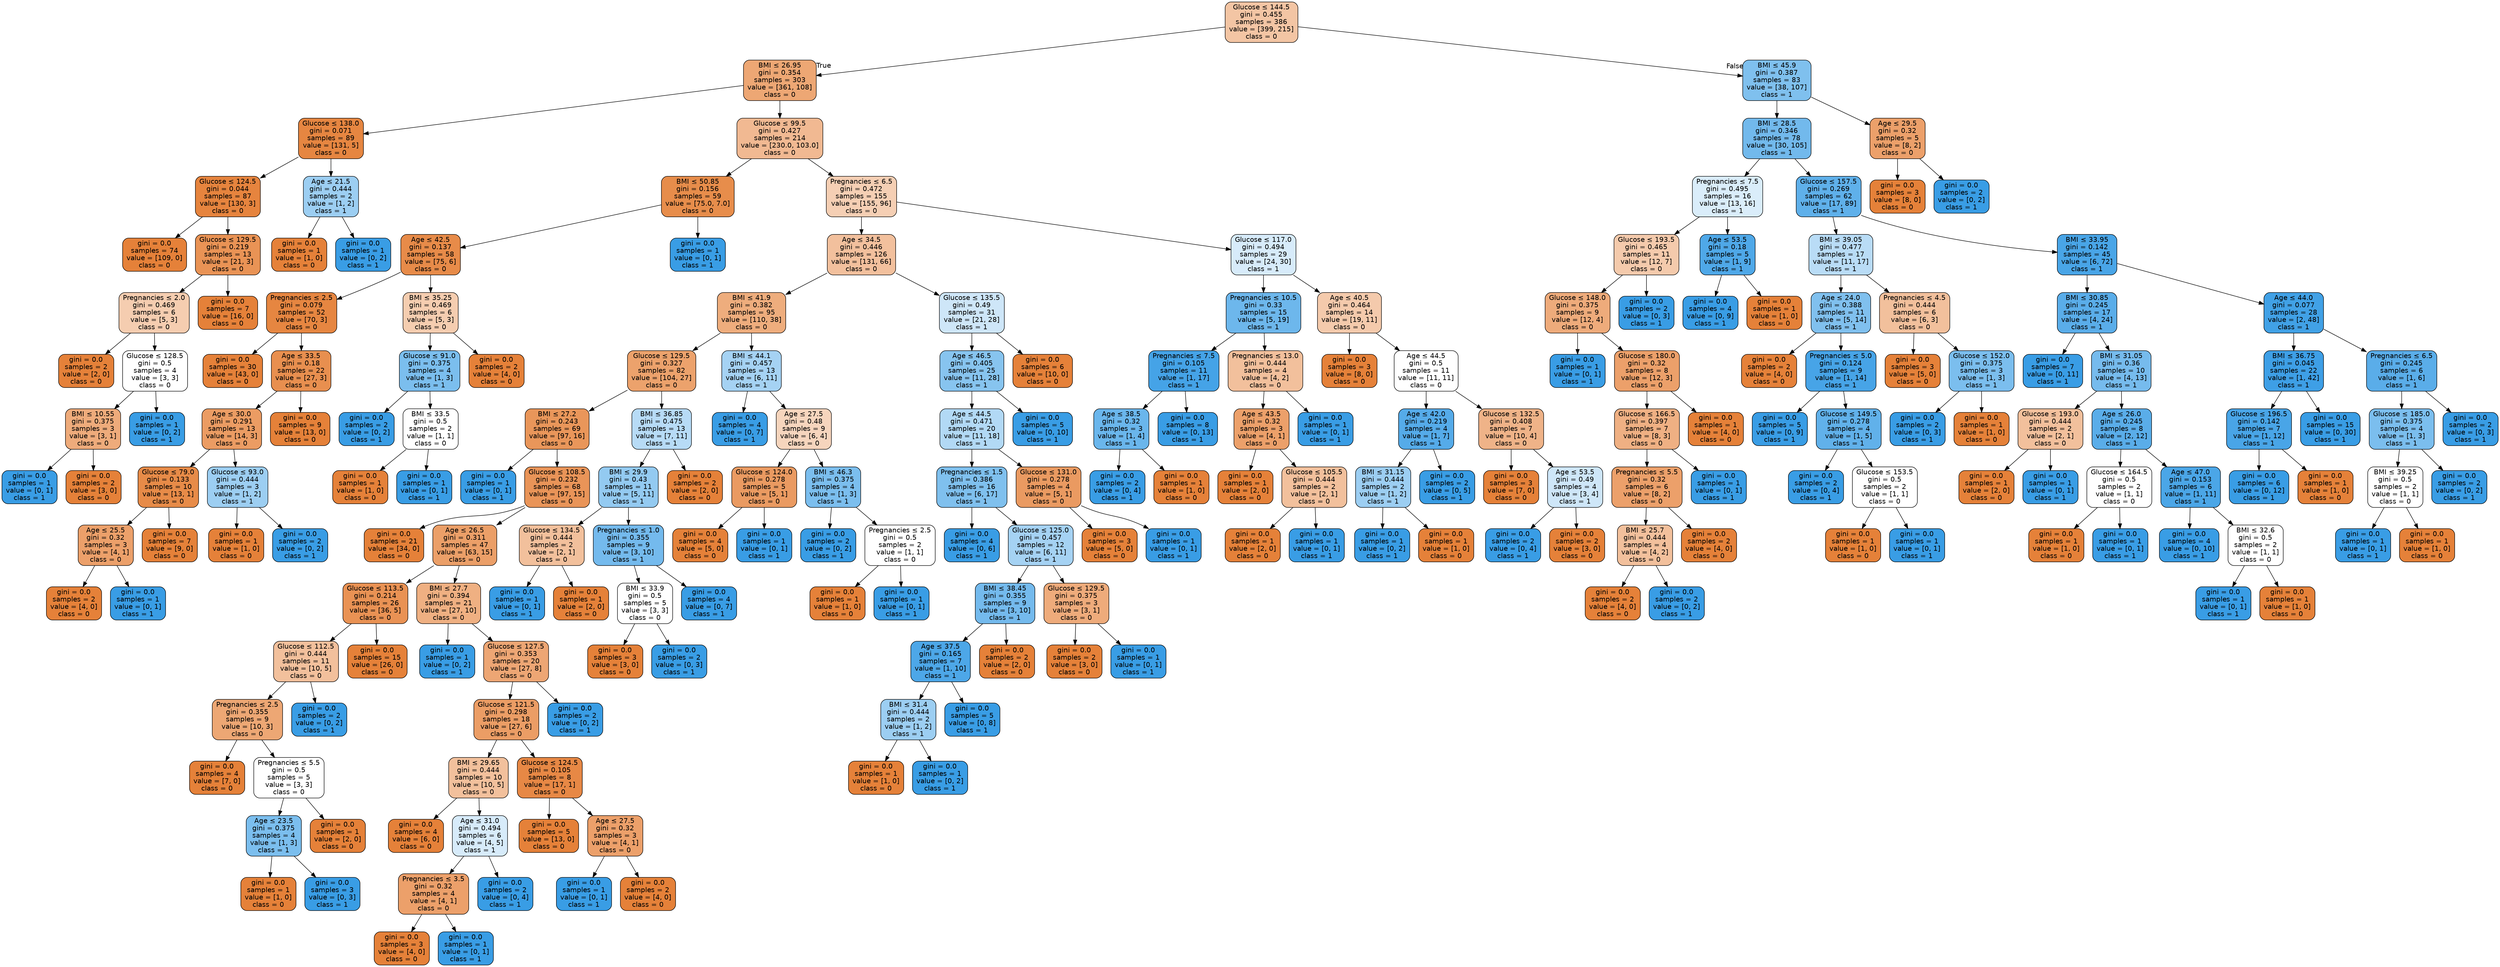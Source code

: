 digraph Tree {
node [shape=box, style="filled, rounded", color="black", fontname="helvetica"] ;
edge [fontname="helvetica"] ;
0 [label=<Glucose &le; 144.5<br/>gini = 0.455<br/>samples = 386<br/>value = [399, 215]<br/>class = 0>, fillcolor="#f3c5a4"] ;
1 [label=<BMI &le; 26.95<br/>gini = 0.354<br/>samples = 303<br/>value = [361, 108]<br/>class = 0>, fillcolor="#eda774"] ;
0 -> 1 [labeldistance=2.5, labelangle=45, headlabel="True"] ;
2 [label=<Glucose &le; 138.0<br/>gini = 0.071<br/>samples = 89<br/>value = [131, 5]<br/>class = 0>, fillcolor="#e68641"] ;
1 -> 2 ;
3 [label=<Glucose &le; 124.5<br/>gini = 0.044<br/>samples = 87<br/>value = [130, 3]<br/>class = 0>, fillcolor="#e6843e"] ;
2 -> 3 ;
4 [label=<gini = 0.0<br/>samples = 74<br/>value = [109, 0]<br/>class = 0>, fillcolor="#e58139"] ;
3 -> 4 ;
5 [label=<Glucose &le; 129.5<br/>gini = 0.219<br/>samples = 13<br/>value = [21, 3]<br/>class = 0>, fillcolor="#e99355"] ;
3 -> 5 ;
6 [label=<Pregnancies &le; 2.0<br/>gini = 0.469<br/>samples = 6<br/>value = [5, 3]<br/>class = 0>, fillcolor="#f5cdb0"] ;
5 -> 6 ;
7 [label=<gini = 0.0<br/>samples = 2<br/>value = [2, 0]<br/>class = 0>, fillcolor="#e58139"] ;
6 -> 7 ;
8 [label=<Glucose &le; 128.5<br/>gini = 0.5<br/>samples = 4<br/>value = [3, 3]<br/>class = 0>, fillcolor="#ffffff"] ;
6 -> 8 ;
9 [label=<BMI &le; 10.55<br/>gini = 0.375<br/>samples = 3<br/>value = [3, 1]<br/>class = 0>, fillcolor="#eeab7b"] ;
8 -> 9 ;
10 [label=<gini = 0.0<br/>samples = 1<br/>value = [0, 1]<br/>class = 1>, fillcolor="#399de5"] ;
9 -> 10 ;
11 [label=<gini = 0.0<br/>samples = 2<br/>value = [3, 0]<br/>class = 0>, fillcolor="#e58139"] ;
9 -> 11 ;
12 [label=<gini = 0.0<br/>samples = 1<br/>value = [0, 2]<br/>class = 1>, fillcolor="#399de5"] ;
8 -> 12 ;
13 [label=<gini = 0.0<br/>samples = 7<br/>value = [16, 0]<br/>class = 0>, fillcolor="#e58139"] ;
5 -> 13 ;
14 [label=<Age &le; 21.5<br/>gini = 0.444<br/>samples = 2<br/>value = [1, 2]<br/>class = 1>, fillcolor="#9ccef2"] ;
2 -> 14 ;
15 [label=<gini = 0.0<br/>samples = 1<br/>value = [1, 0]<br/>class = 0>, fillcolor="#e58139"] ;
14 -> 15 ;
16 [label=<gini = 0.0<br/>samples = 1<br/>value = [0, 2]<br/>class = 1>, fillcolor="#399de5"] ;
14 -> 16 ;
17 [label=<Glucose &le; 99.5<br/>gini = 0.427<br/>samples = 214<br/>value = [230.0, 103.0]<br/>class = 0>, fillcolor="#f1b992"] ;
1 -> 17 ;
18 [label=<BMI &le; 50.85<br/>gini = 0.156<br/>samples = 59<br/>value = [75.0, 7.0]<br/>class = 0>, fillcolor="#e78d4b"] ;
17 -> 18 ;
19 [label=<Age &le; 42.5<br/>gini = 0.137<br/>samples = 58<br/>value = [75, 6]<br/>class = 0>, fillcolor="#e78b49"] ;
18 -> 19 ;
20 [label=<Pregnancies &le; 2.5<br/>gini = 0.079<br/>samples = 52<br/>value = [70, 3]<br/>class = 0>, fillcolor="#e68641"] ;
19 -> 20 ;
21 [label=<gini = 0.0<br/>samples = 30<br/>value = [43, 0]<br/>class = 0>, fillcolor="#e58139"] ;
20 -> 21 ;
22 [label=<Age &le; 33.5<br/>gini = 0.18<br/>samples = 22<br/>value = [27, 3]<br/>class = 0>, fillcolor="#e88f4f"] ;
20 -> 22 ;
23 [label=<Age &le; 30.0<br/>gini = 0.291<br/>samples = 13<br/>value = [14, 3]<br/>class = 0>, fillcolor="#eb9c63"] ;
22 -> 23 ;
24 [label=<Glucose &le; 79.0<br/>gini = 0.133<br/>samples = 10<br/>value = [13, 1]<br/>class = 0>, fillcolor="#e78b48"] ;
23 -> 24 ;
25 [label=<Age &le; 25.5<br/>gini = 0.32<br/>samples = 3<br/>value = [4, 1]<br/>class = 0>, fillcolor="#eca06a"] ;
24 -> 25 ;
26 [label=<gini = 0.0<br/>samples = 2<br/>value = [4, 0]<br/>class = 0>, fillcolor="#e58139"] ;
25 -> 26 ;
27 [label=<gini = 0.0<br/>samples = 1<br/>value = [0, 1]<br/>class = 1>, fillcolor="#399de5"] ;
25 -> 27 ;
28 [label=<gini = 0.0<br/>samples = 7<br/>value = [9, 0]<br/>class = 0>, fillcolor="#e58139"] ;
24 -> 28 ;
29 [label=<Glucose &le; 93.0<br/>gini = 0.444<br/>samples = 3<br/>value = [1, 2]<br/>class = 1>, fillcolor="#9ccef2"] ;
23 -> 29 ;
30 [label=<gini = 0.0<br/>samples = 1<br/>value = [1, 0]<br/>class = 0>, fillcolor="#e58139"] ;
29 -> 30 ;
31 [label=<gini = 0.0<br/>samples = 2<br/>value = [0, 2]<br/>class = 1>, fillcolor="#399de5"] ;
29 -> 31 ;
32 [label=<gini = 0.0<br/>samples = 9<br/>value = [13, 0]<br/>class = 0>, fillcolor="#e58139"] ;
22 -> 32 ;
33 [label=<BMI &le; 35.25<br/>gini = 0.469<br/>samples = 6<br/>value = [5, 3]<br/>class = 0>, fillcolor="#f5cdb0"] ;
19 -> 33 ;
34 [label=<Glucose &le; 91.0<br/>gini = 0.375<br/>samples = 4<br/>value = [1, 3]<br/>class = 1>, fillcolor="#7bbeee"] ;
33 -> 34 ;
35 [label=<gini = 0.0<br/>samples = 2<br/>value = [0, 2]<br/>class = 1>, fillcolor="#399de5"] ;
34 -> 35 ;
36 [label=<BMI &le; 33.5<br/>gini = 0.5<br/>samples = 2<br/>value = [1, 1]<br/>class = 0>, fillcolor="#ffffff"] ;
34 -> 36 ;
37 [label=<gini = 0.0<br/>samples = 1<br/>value = [1, 0]<br/>class = 0>, fillcolor="#e58139"] ;
36 -> 37 ;
38 [label=<gini = 0.0<br/>samples = 1<br/>value = [0, 1]<br/>class = 1>, fillcolor="#399de5"] ;
36 -> 38 ;
39 [label=<gini = 0.0<br/>samples = 2<br/>value = [4, 0]<br/>class = 0>, fillcolor="#e58139"] ;
33 -> 39 ;
40 [label=<gini = 0.0<br/>samples = 1<br/>value = [0, 1]<br/>class = 1>, fillcolor="#399de5"] ;
18 -> 40 ;
41 [label=<Pregnancies &le; 6.5<br/>gini = 0.472<br/>samples = 155<br/>value = [155, 96]<br/>class = 0>, fillcolor="#f5cfb4"] ;
17 -> 41 ;
42 [label=<Age &le; 34.5<br/>gini = 0.446<br/>samples = 126<br/>value = [131, 66]<br/>class = 0>, fillcolor="#f2c09d"] ;
41 -> 42 ;
43 [label=<BMI &le; 41.9<br/>gini = 0.382<br/>samples = 95<br/>value = [110, 38]<br/>class = 0>, fillcolor="#eead7d"] ;
42 -> 43 ;
44 [label=<Glucose &le; 129.5<br/>gini = 0.327<br/>samples = 82<br/>value = [104, 27]<br/>class = 0>, fillcolor="#eca26c"] ;
43 -> 44 ;
45 [label=<BMI &le; 27.2<br/>gini = 0.243<br/>samples = 69<br/>value = [97, 16]<br/>class = 0>, fillcolor="#e9965a"] ;
44 -> 45 ;
46 [label=<gini = 0.0<br/>samples = 1<br/>value = [0, 1]<br/>class = 1>, fillcolor="#399de5"] ;
45 -> 46 ;
47 [label=<Glucose &le; 108.5<br/>gini = 0.232<br/>samples = 68<br/>value = [97, 15]<br/>class = 0>, fillcolor="#e99458"] ;
45 -> 47 ;
48 [label=<gini = 0.0<br/>samples = 21<br/>value = [34, 0]<br/>class = 0>, fillcolor="#e58139"] ;
47 -> 48 ;
49 [label=<Age &le; 26.5<br/>gini = 0.311<br/>samples = 47<br/>value = [63, 15]<br/>class = 0>, fillcolor="#eb9f68"] ;
47 -> 49 ;
50 [label=<Glucose &le; 113.5<br/>gini = 0.214<br/>samples = 26<br/>value = [36, 5]<br/>class = 0>, fillcolor="#e99254"] ;
49 -> 50 ;
51 [label=<Glucose &le; 112.5<br/>gini = 0.444<br/>samples = 11<br/>value = [10, 5]<br/>class = 0>, fillcolor="#f2c09c"] ;
50 -> 51 ;
52 [label=<Pregnancies &le; 2.5<br/>gini = 0.355<br/>samples = 9<br/>value = [10, 3]<br/>class = 0>, fillcolor="#eda774"] ;
51 -> 52 ;
53 [label=<gini = 0.0<br/>samples = 4<br/>value = [7, 0]<br/>class = 0>, fillcolor="#e58139"] ;
52 -> 53 ;
54 [label=<Pregnancies &le; 5.5<br/>gini = 0.5<br/>samples = 5<br/>value = [3, 3]<br/>class = 0>, fillcolor="#ffffff"] ;
52 -> 54 ;
55 [label=<Age &le; 23.5<br/>gini = 0.375<br/>samples = 4<br/>value = [1, 3]<br/>class = 1>, fillcolor="#7bbeee"] ;
54 -> 55 ;
56 [label=<gini = 0.0<br/>samples = 1<br/>value = [1, 0]<br/>class = 0>, fillcolor="#e58139"] ;
55 -> 56 ;
57 [label=<gini = 0.0<br/>samples = 3<br/>value = [0, 3]<br/>class = 1>, fillcolor="#399de5"] ;
55 -> 57 ;
58 [label=<gini = 0.0<br/>samples = 1<br/>value = [2, 0]<br/>class = 0>, fillcolor="#e58139"] ;
54 -> 58 ;
59 [label=<gini = 0.0<br/>samples = 2<br/>value = [0, 2]<br/>class = 1>, fillcolor="#399de5"] ;
51 -> 59 ;
60 [label=<gini = 0.0<br/>samples = 15<br/>value = [26, 0]<br/>class = 0>, fillcolor="#e58139"] ;
50 -> 60 ;
61 [label=<BMI &le; 27.7<br/>gini = 0.394<br/>samples = 21<br/>value = [27, 10]<br/>class = 0>, fillcolor="#efb082"] ;
49 -> 61 ;
62 [label=<gini = 0.0<br/>samples = 1<br/>value = [0, 2]<br/>class = 1>, fillcolor="#399de5"] ;
61 -> 62 ;
63 [label=<Glucose &le; 127.5<br/>gini = 0.353<br/>samples = 20<br/>value = [27, 8]<br/>class = 0>, fillcolor="#eda674"] ;
61 -> 63 ;
64 [label=<Glucose &le; 121.5<br/>gini = 0.298<br/>samples = 18<br/>value = [27, 6]<br/>class = 0>, fillcolor="#eb9d65"] ;
63 -> 64 ;
65 [label=<BMI &le; 29.65<br/>gini = 0.444<br/>samples = 10<br/>value = [10, 5]<br/>class = 0>, fillcolor="#f2c09c"] ;
64 -> 65 ;
66 [label=<gini = 0.0<br/>samples = 4<br/>value = [6, 0]<br/>class = 0>, fillcolor="#e58139"] ;
65 -> 66 ;
67 [label=<Age &le; 31.0<br/>gini = 0.494<br/>samples = 6<br/>value = [4, 5]<br/>class = 1>, fillcolor="#d7ebfa"] ;
65 -> 67 ;
68 [label=<Pregnancies &le; 3.5<br/>gini = 0.32<br/>samples = 4<br/>value = [4, 1]<br/>class = 0>, fillcolor="#eca06a"] ;
67 -> 68 ;
69 [label=<gini = 0.0<br/>samples = 3<br/>value = [4, 0]<br/>class = 0>, fillcolor="#e58139"] ;
68 -> 69 ;
70 [label=<gini = 0.0<br/>samples = 1<br/>value = [0, 1]<br/>class = 1>, fillcolor="#399de5"] ;
68 -> 70 ;
71 [label=<gini = 0.0<br/>samples = 2<br/>value = [0, 4]<br/>class = 1>, fillcolor="#399de5"] ;
67 -> 71 ;
72 [label=<Glucose &le; 124.5<br/>gini = 0.105<br/>samples = 8<br/>value = [17, 1]<br/>class = 0>, fillcolor="#e78845"] ;
64 -> 72 ;
73 [label=<gini = 0.0<br/>samples = 5<br/>value = [13, 0]<br/>class = 0>, fillcolor="#e58139"] ;
72 -> 73 ;
74 [label=<Age &le; 27.5<br/>gini = 0.32<br/>samples = 3<br/>value = [4, 1]<br/>class = 0>, fillcolor="#eca06a"] ;
72 -> 74 ;
75 [label=<gini = 0.0<br/>samples = 1<br/>value = [0, 1]<br/>class = 1>, fillcolor="#399de5"] ;
74 -> 75 ;
76 [label=<gini = 0.0<br/>samples = 2<br/>value = [4, 0]<br/>class = 0>, fillcolor="#e58139"] ;
74 -> 76 ;
77 [label=<gini = 0.0<br/>samples = 2<br/>value = [0, 2]<br/>class = 1>, fillcolor="#399de5"] ;
63 -> 77 ;
78 [label=<BMI &le; 36.85<br/>gini = 0.475<br/>samples = 13<br/>value = [7, 11]<br/>class = 1>, fillcolor="#b7dbf6"] ;
44 -> 78 ;
79 [label=<BMI &le; 29.9<br/>gini = 0.43<br/>samples = 11<br/>value = [5, 11]<br/>class = 1>, fillcolor="#93caf1"] ;
78 -> 79 ;
80 [label=<Glucose &le; 134.5<br/>gini = 0.444<br/>samples = 2<br/>value = [2, 1]<br/>class = 0>, fillcolor="#f2c09c"] ;
79 -> 80 ;
81 [label=<gini = 0.0<br/>samples = 1<br/>value = [0, 1]<br/>class = 1>, fillcolor="#399de5"] ;
80 -> 81 ;
82 [label=<gini = 0.0<br/>samples = 1<br/>value = [2, 0]<br/>class = 0>, fillcolor="#e58139"] ;
80 -> 82 ;
83 [label=<Pregnancies &le; 1.0<br/>gini = 0.355<br/>samples = 9<br/>value = [3, 10]<br/>class = 1>, fillcolor="#74baed"] ;
79 -> 83 ;
84 [label=<BMI &le; 33.9<br/>gini = 0.5<br/>samples = 5<br/>value = [3, 3]<br/>class = 0>, fillcolor="#ffffff"] ;
83 -> 84 ;
85 [label=<gini = 0.0<br/>samples = 3<br/>value = [3, 0]<br/>class = 0>, fillcolor="#e58139"] ;
84 -> 85 ;
86 [label=<gini = 0.0<br/>samples = 2<br/>value = [0, 3]<br/>class = 1>, fillcolor="#399de5"] ;
84 -> 86 ;
87 [label=<gini = 0.0<br/>samples = 4<br/>value = [0, 7]<br/>class = 1>, fillcolor="#399de5"] ;
83 -> 87 ;
88 [label=<gini = 0.0<br/>samples = 2<br/>value = [2, 0]<br/>class = 0>, fillcolor="#e58139"] ;
78 -> 88 ;
89 [label=<BMI &le; 44.1<br/>gini = 0.457<br/>samples = 13<br/>value = [6, 11]<br/>class = 1>, fillcolor="#a5d2f3"] ;
43 -> 89 ;
90 [label=<gini = 0.0<br/>samples = 4<br/>value = [0, 7]<br/>class = 1>, fillcolor="#399de5"] ;
89 -> 90 ;
91 [label=<Age &le; 27.5<br/>gini = 0.48<br/>samples = 9<br/>value = [6, 4]<br/>class = 0>, fillcolor="#f6d5bd"] ;
89 -> 91 ;
92 [label=<Glucose &le; 124.0<br/>gini = 0.278<br/>samples = 5<br/>value = [5, 1]<br/>class = 0>, fillcolor="#ea9a61"] ;
91 -> 92 ;
93 [label=<gini = 0.0<br/>samples = 4<br/>value = [5, 0]<br/>class = 0>, fillcolor="#e58139"] ;
92 -> 93 ;
94 [label=<gini = 0.0<br/>samples = 1<br/>value = [0, 1]<br/>class = 1>, fillcolor="#399de5"] ;
92 -> 94 ;
95 [label=<BMI &le; 46.3<br/>gini = 0.375<br/>samples = 4<br/>value = [1, 3]<br/>class = 1>, fillcolor="#7bbeee"] ;
91 -> 95 ;
96 [label=<gini = 0.0<br/>samples = 2<br/>value = [0, 2]<br/>class = 1>, fillcolor="#399de5"] ;
95 -> 96 ;
97 [label=<Pregnancies &le; 2.5<br/>gini = 0.5<br/>samples = 2<br/>value = [1, 1]<br/>class = 0>, fillcolor="#ffffff"] ;
95 -> 97 ;
98 [label=<gini = 0.0<br/>samples = 1<br/>value = [1, 0]<br/>class = 0>, fillcolor="#e58139"] ;
97 -> 98 ;
99 [label=<gini = 0.0<br/>samples = 1<br/>value = [0, 1]<br/>class = 1>, fillcolor="#399de5"] ;
97 -> 99 ;
100 [label=<Glucose &le; 135.5<br/>gini = 0.49<br/>samples = 31<br/>value = [21, 28]<br/>class = 1>, fillcolor="#cee6f8"] ;
42 -> 100 ;
101 [label=<Age &le; 46.5<br/>gini = 0.405<br/>samples = 25<br/>value = [11, 28]<br/>class = 1>, fillcolor="#87c4ef"] ;
100 -> 101 ;
102 [label=<Age &le; 44.5<br/>gini = 0.471<br/>samples = 20<br/>value = [11, 18]<br/>class = 1>, fillcolor="#b2d9f5"] ;
101 -> 102 ;
103 [label=<Pregnancies &le; 1.5<br/>gini = 0.386<br/>samples = 16<br/>value = [6, 17]<br/>class = 1>, fillcolor="#7fc0ee"] ;
102 -> 103 ;
104 [label=<gini = 0.0<br/>samples = 4<br/>value = [0, 6]<br/>class = 1>, fillcolor="#399de5"] ;
103 -> 104 ;
105 [label=<Glucose &le; 125.0<br/>gini = 0.457<br/>samples = 12<br/>value = [6, 11]<br/>class = 1>, fillcolor="#a5d2f3"] ;
103 -> 105 ;
106 [label=<BMI &le; 38.45<br/>gini = 0.355<br/>samples = 9<br/>value = [3, 10]<br/>class = 1>, fillcolor="#74baed"] ;
105 -> 106 ;
107 [label=<Age &le; 37.5<br/>gini = 0.165<br/>samples = 7<br/>value = [1, 10]<br/>class = 1>, fillcolor="#4da7e8"] ;
106 -> 107 ;
108 [label=<BMI &le; 31.4<br/>gini = 0.444<br/>samples = 2<br/>value = [1, 2]<br/>class = 1>, fillcolor="#9ccef2"] ;
107 -> 108 ;
109 [label=<gini = 0.0<br/>samples = 1<br/>value = [1, 0]<br/>class = 0>, fillcolor="#e58139"] ;
108 -> 109 ;
110 [label=<gini = 0.0<br/>samples = 1<br/>value = [0, 2]<br/>class = 1>, fillcolor="#399de5"] ;
108 -> 110 ;
111 [label=<gini = 0.0<br/>samples = 5<br/>value = [0, 8]<br/>class = 1>, fillcolor="#399de5"] ;
107 -> 111 ;
112 [label=<gini = 0.0<br/>samples = 2<br/>value = [2, 0]<br/>class = 0>, fillcolor="#e58139"] ;
106 -> 112 ;
113 [label=<Glucose &le; 129.5<br/>gini = 0.375<br/>samples = 3<br/>value = [3, 1]<br/>class = 0>, fillcolor="#eeab7b"] ;
105 -> 113 ;
114 [label=<gini = 0.0<br/>samples = 2<br/>value = [3, 0]<br/>class = 0>, fillcolor="#e58139"] ;
113 -> 114 ;
115 [label=<gini = 0.0<br/>samples = 1<br/>value = [0, 1]<br/>class = 1>, fillcolor="#399de5"] ;
113 -> 115 ;
116 [label=<Glucose &le; 131.0<br/>gini = 0.278<br/>samples = 4<br/>value = [5, 1]<br/>class = 0>, fillcolor="#ea9a61"] ;
102 -> 116 ;
117 [label=<gini = 0.0<br/>samples = 3<br/>value = [5, 0]<br/>class = 0>, fillcolor="#e58139"] ;
116 -> 117 ;
118 [label=<gini = 0.0<br/>samples = 1<br/>value = [0, 1]<br/>class = 1>, fillcolor="#399de5"] ;
116 -> 118 ;
119 [label=<gini = 0.0<br/>samples = 5<br/>value = [0, 10]<br/>class = 1>, fillcolor="#399de5"] ;
101 -> 119 ;
120 [label=<gini = 0.0<br/>samples = 6<br/>value = [10, 0]<br/>class = 0>, fillcolor="#e58139"] ;
100 -> 120 ;
121 [label=<Glucose &le; 117.0<br/>gini = 0.494<br/>samples = 29<br/>value = [24, 30]<br/>class = 1>, fillcolor="#d7ebfa"] ;
41 -> 121 ;
122 [label=<Pregnancies &le; 10.5<br/>gini = 0.33<br/>samples = 15<br/>value = [5, 19]<br/>class = 1>, fillcolor="#6db7ec"] ;
121 -> 122 ;
123 [label=<Pregnancies &le; 7.5<br/>gini = 0.105<br/>samples = 11<br/>value = [1, 17]<br/>class = 1>, fillcolor="#45a3e7"] ;
122 -> 123 ;
124 [label=<Age &le; 38.5<br/>gini = 0.32<br/>samples = 3<br/>value = [1, 4]<br/>class = 1>, fillcolor="#6ab6ec"] ;
123 -> 124 ;
125 [label=<gini = 0.0<br/>samples = 2<br/>value = [0, 4]<br/>class = 1>, fillcolor="#399de5"] ;
124 -> 125 ;
126 [label=<gini = 0.0<br/>samples = 1<br/>value = [1, 0]<br/>class = 0>, fillcolor="#e58139"] ;
124 -> 126 ;
127 [label=<gini = 0.0<br/>samples = 8<br/>value = [0, 13]<br/>class = 1>, fillcolor="#399de5"] ;
123 -> 127 ;
128 [label=<Pregnancies &le; 13.0<br/>gini = 0.444<br/>samples = 4<br/>value = [4, 2]<br/>class = 0>, fillcolor="#f2c09c"] ;
122 -> 128 ;
129 [label=<Age &le; 43.5<br/>gini = 0.32<br/>samples = 3<br/>value = [4, 1]<br/>class = 0>, fillcolor="#eca06a"] ;
128 -> 129 ;
130 [label=<gini = 0.0<br/>samples = 1<br/>value = [2, 0]<br/>class = 0>, fillcolor="#e58139"] ;
129 -> 130 ;
131 [label=<Glucose &le; 105.5<br/>gini = 0.444<br/>samples = 2<br/>value = [2, 1]<br/>class = 0>, fillcolor="#f2c09c"] ;
129 -> 131 ;
132 [label=<gini = 0.0<br/>samples = 1<br/>value = [2, 0]<br/>class = 0>, fillcolor="#e58139"] ;
131 -> 132 ;
133 [label=<gini = 0.0<br/>samples = 1<br/>value = [0, 1]<br/>class = 1>, fillcolor="#399de5"] ;
131 -> 133 ;
134 [label=<gini = 0.0<br/>samples = 1<br/>value = [0, 1]<br/>class = 1>, fillcolor="#399de5"] ;
128 -> 134 ;
135 [label=<Age &le; 40.5<br/>gini = 0.464<br/>samples = 14<br/>value = [19, 11]<br/>class = 0>, fillcolor="#f4caac"] ;
121 -> 135 ;
136 [label=<gini = 0.0<br/>samples = 3<br/>value = [8, 0]<br/>class = 0>, fillcolor="#e58139"] ;
135 -> 136 ;
137 [label=<Age &le; 44.5<br/>gini = 0.5<br/>samples = 11<br/>value = [11, 11]<br/>class = 0>, fillcolor="#ffffff"] ;
135 -> 137 ;
138 [label=<Age &le; 42.0<br/>gini = 0.219<br/>samples = 4<br/>value = [1, 7]<br/>class = 1>, fillcolor="#55abe9"] ;
137 -> 138 ;
139 [label=<BMI &le; 31.15<br/>gini = 0.444<br/>samples = 2<br/>value = [1, 2]<br/>class = 1>, fillcolor="#9ccef2"] ;
138 -> 139 ;
140 [label=<gini = 0.0<br/>samples = 1<br/>value = [0, 2]<br/>class = 1>, fillcolor="#399de5"] ;
139 -> 140 ;
141 [label=<gini = 0.0<br/>samples = 1<br/>value = [1, 0]<br/>class = 0>, fillcolor="#e58139"] ;
139 -> 141 ;
142 [label=<gini = 0.0<br/>samples = 2<br/>value = [0, 5]<br/>class = 1>, fillcolor="#399de5"] ;
138 -> 142 ;
143 [label=<Glucose &le; 132.5<br/>gini = 0.408<br/>samples = 7<br/>value = [10, 4]<br/>class = 0>, fillcolor="#efb388"] ;
137 -> 143 ;
144 [label=<gini = 0.0<br/>samples = 3<br/>value = [7, 0]<br/>class = 0>, fillcolor="#e58139"] ;
143 -> 144 ;
145 [label=<Age &le; 53.5<br/>gini = 0.49<br/>samples = 4<br/>value = [3, 4]<br/>class = 1>, fillcolor="#cee6f8"] ;
143 -> 145 ;
146 [label=<gini = 0.0<br/>samples = 2<br/>value = [0, 4]<br/>class = 1>, fillcolor="#399de5"] ;
145 -> 146 ;
147 [label=<gini = 0.0<br/>samples = 2<br/>value = [3, 0]<br/>class = 0>, fillcolor="#e58139"] ;
145 -> 147 ;
148 [label=<BMI &le; 45.9<br/>gini = 0.387<br/>samples = 83<br/>value = [38, 107]<br/>class = 1>, fillcolor="#7fc0ee"] ;
0 -> 148 [labeldistance=2.5, labelangle=-45, headlabel="False"] ;
149 [label=<BMI &le; 28.5<br/>gini = 0.346<br/>samples = 78<br/>value = [30, 105]<br/>class = 1>, fillcolor="#72b9ec"] ;
148 -> 149 ;
150 [label=<Pregnancies &le; 7.5<br/>gini = 0.495<br/>samples = 16<br/>value = [13, 16]<br/>class = 1>, fillcolor="#daedfa"] ;
149 -> 150 ;
151 [label=<Glucose &le; 193.5<br/>gini = 0.465<br/>samples = 11<br/>value = [12, 7]<br/>class = 0>, fillcolor="#f4caac"] ;
150 -> 151 ;
152 [label=<Glucose &le; 148.0<br/>gini = 0.375<br/>samples = 9<br/>value = [12, 4]<br/>class = 0>, fillcolor="#eeab7b"] ;
151 -> 152 ;
153 [label=<gini = 0.0<br/>samples = 1<br/>value = [0, 1]<br/>class = 1>, fillcolor="#399de5"] ;
152 -> 153 ;
154 [label=<Glucose &le; 180.0<br/>gini = 0.32<br/>samples = 8<br/>value = [12, 3]<br/>class = 0>, fillcolor="#eca06a"] ;
152 -> 154 ;
155 [label=<Glucose &le; 166.5<br/>gini = 0.397<br/>samples = 7<br/>value = [8, 3]<br/>class = 0>, fillcolor="#efb083"] ;
154 -> 155 ;
156 [label=<Pregnancies &le; 5.5<br/>gini = 0.32<br/>samples = 6<br/>value = [8, 2]<br/>class = 0>, fillcolor="#eca06a"] ;
155 -> 156 ;
157 [label=<BMI &le; 25.7<br/>gini = 0.444<br/>samples = 4<br/>value = [4, 2]<br/>class = 0>, fillcolor="#f2c09c"] ;
156 -> 157 ;
158 [label=<gini = 0.0<br/>samples = 2<br/>value = [4, 0]<br/>class = 0>, fillcolor="#e58139"] ;
157 -> 158 ;
159 [label=<gini = 0.0<br/>samples = 2<br/>value = [0, 2]<br/>class = 1>, fillcolor="#399de5"] ;
157 -> 159 ;
160 [label=<gini = 0.0<br/>samples = 2<br/>value = [4, 0]<br/>class = 0>, fillcolor="#e58139"] ;
156 -> 160 ;
161 [label=<gini = 0.0<br/>samples = 1<br/>value = [0, 1]<br/>class = 1>, fillcolor="#399de5"] ;
155 -> 161 ;
162 [label=<gini = 0.0<br/>samples = 1<br/>value = [4, 0]<br/>class = 0>, fillcolor="#e58139"] ;
154 -> 162 ;
163 [label=<gini = 0.0<br/>samples = 2<br/>value = [0, 3]<br/>class = 1>, fillcolor="#399de5"] ;
151 -> 163 ;
164 [label=<Age &le; 53.5<br/>gini = 0.18<br/>samples = 5<br/>value = [1, 9]<br/>class = 1>, fillcolor="#4fa8e8"] ;
150 -> 164 ;
165 [label=<gini = 0.0<br/>samples = 4<br/>value = [0, 9]<br/>class = 1>, fillcolor="#399de5"] ;
164 -> 165 ;
166 [label=<gini = 0.0<br/>samples = 1<br/>value = [1, 0]<br/>class = 0>, fillcolor="#e58139"] ;
164 -> 166 ;
167 [label=<Glucose &le; 157.5<br/>gini = 0.269<br/>samples = 62<br/>value = [17, 89]<br/>class = 1>, fillcolor="#5fb0ea"] ;
149 -> 167 ;
168 [label=<BMI &le; 39.05<br/>gini = 0.477<br/>samples = 17<br/>value = [11, 17]<br/>class = 1>, fillcolor="#b9dcf6"] ;
167 -> 168 ;
169 [label=<Age &le; 24.0<br/>gini = 0.388<br/>samples = 11<br/>value = [5, 14]<br/>class = 1>, fillcolor="#80c0ee"] ;
168 -> 169 ;
170 [label=<gini = 0.0<br/>samples = 2<br/>value = [4, 0]<br/>class = 0>, fillcolor="#e58139"] ;
169 -> 170 ;
171 [label=<Pregnancies &le; 5.0<br/>gini = 0.124<br/>samples = 9<br/>value = [1, 14]<br/>class = 1>, fillcolor="#47a4e7"] ;
169 -> 171 ;
172 [label=<gini = 0.0<br/>samples = 5<br/>value = [0, 9]<br/>class = 1>, fillcolor="#399de5"] ;
171 -> 172 ;
173 [label=<Glucose &le; 149.5<br/>gini = 0.278<br/>samples = 4<br/>value = [1, 5]<br/>class = 1>, fillcolor="#61b1ea"] ;
171 -> 173 ;
174 [label=<gini = 0.0<br/>samples = 2<br/>value = [0, 4]<br/>class = 1>, fillcolor="#399de5"] ;
173 -> 174 ;
175 [label=<Glucose &le; 153.5<br/>gini = 0.5<br/>samples = 2<br/>value = [1, 1]<br/>class = 0>, fillcolor="#ffffff"] ;
173 -> 175 ;
176 [label=<gini = 0.0<br/>samples = 1<br/>value = [1, 0]<br/>class = 0>, fillcolor="#e58139"] ;
175 -> 176 ;
177 [label=<gini = 0.0<br/>samples = 1<br/>value = [0, 1]<br/>class = 1>, fillcolor="#399de5"] ;
175 -> 177 ;
178 [label=<Pregnancies &le; 4.5<br/>gini = 0.444<br/>samples = 6<br/>value = [6, 3]<br/>class = 0>, fillcolor="#f2c09c"] ;
168 -> 178 ;
179 [label=<gini = 0.0<br/>samples = 3<br/>value = [5, 0]<br/>class = 0>, fillcolor="#e58139"] ;
178 -> 179 ;
180 [label=<Glucose &le; 152.0<br/>gini = 0.375<br/>samples = 3<br/>value = [1, 3]<br/>class = 1>, fillcolor="#7bbeee"] ;
178 -> 180 ;
181 [label=<gini = 0.0<br/>samples = 2<br/>value = [0, 3]<br/>class = 1>, fillcolor="#399de5"] ;
180 -> 181 ;
182 [label=<gini = 0.0<br/>samples = 1<br/>value = [1, 0]<br/>class = 0>, fillcolor="#e58139"] ;
180 -> 182 ;
183 [label=<BMI &le; 33.95<br/>gini = 0.142<br/>samples = 45<br/>value = [6, 72]<br/>class = 1>, fillcolor="#49a5e7"] ;
167 -> 183 ;
184 [label=<BMI &le; 30.85<br/>gini = 0.245<br/>samples = 17<br/>value = [4, 24]<br/>class = 1>, fillcolor="#5aade9"] ;
183 -> 184 ;
185 [label=<gini = 0.0<br/>samples = 7<br/>value = [0, 11]<br/>class = 1>, fillcolor="#399de5"] ;
184 -> 185 ;
186 [label=<BMI &le; 31.05<br/>gini = 0.36<br/>samples = 10<br/>value = [4, 13]<br/>class = 1>, fillcolor="#76bbed"] ;
184 -> 186 ;
187 [label=<Glucose &le; 193.0<br/>gini = 0.444<br/>samples = 2<br/>value = [2, 1]<br/>class = 0>, fillcolor="#f2c09c"] ;
186 -> 187 ;
188 [label=<gini = 0.0<br/>samples = 1<br/>value = [2, 0]<br/>class = 0>, fillcolor="#e58139"] ;
187 -> 188 ;
189 [label=<gini = 0.0<br/>samples = 1<br/>value = [0, 1]<br/>class = 1>, fillcolor="#399de5"] ;
187 -> 189 ;
190 [label=<Age &le; 26.0<br/>gini = 0.245<br/>samples = 8<br/>value = [2, 12]<br/>class = 1>, fillcolor="#5aade9"] ;
186 -> 190 ;
191 [label=<Glucose &le; 164.5<br/>gini = 0.5<br/>samples = 2<br/>value = [1, 1]<br/>class = 0>, fillcolor="#ffffff"] ;
190 -> 191 ;
192 [label=<gini = 0.0<br/>samples = 1<br/>value = [1, 0]<br/>class = 0>, fillcolor="#e58139"] ;
191 -> 192 ;
193 [label=<gini = 0.0<br/>samples = 1<br/>value = [0, 1]<br/>class = 1>, fillcolor="#399de5"] ;
191 -> 193 ;
194 [label=<Age &le; 47.0<br/>gini = 0.153<br/>samples = 6<br/>value = [1, 11]<br/>class = 1>, fillcolor="#4ba6e7"] ;
190 -> 194 ;
195 [label=<gini = 0.0<br/>samples = 4<br/>value = [0, 10]<br/>class = 1>, fillcolor="#399de5"] ;
194 -> 195 ;
196 [label=<BMI &le; 32.6<br/>gini = 0.5<br/>samples = 2<br/>value = [1, 1]<br/>class = 0>, fillcolor="#ffffff"] ;
194 -> 196 ;
197 [label=<gini = 0.0<br/>samples = 1<br/>value = [0, 1]<br/>class = 1>, fillcolor="#399de5"] ;
196 -> 197 ;
198 [label=<gini = 0.0<br/>samples = 1<br/>value = [1, 0]<br/>class = 0>, fillcolor="#e58139"] ;
196 -> 198 ;
199 [label=<Age &le; 44.0<br/>gini = 0.077<br/>samples = 28<br/>value = [2, 48]<br/>class = 1>, fillcolor="#41a1e6"] ;
183 -> 199 ;
200 [label=<BMI &le; 36.75<br/>gini = 0.045<br/>samples = 22<br/>value = [1, 42]<br/>class = 1>, fillcolor="#3e9fe6"] ;
199 -> 200 ;
201 [label=<Glucose &le; 196.5<br/>gini = 0.142<br/>samples = 7<br/>value = [1, 12]<br/>class = 1>, fillcolor="#49a5e7"] ;
200 -> 201 ;
202 [label=<gini = 0.0<br/>samples = 6<br/>value = [0, 12]<br/>class = 1>, fillcolor="#399de5"] ;
201 -> 202 ;
203 [label=<gini = 0.0<br/>samples = 1<br/>value = [1, 0]<br/>class = 0>, fillcolor="#e58139"] ;
201 -> 203 ;
204 [label=<gini = 0.0<br/>samples = 15<br/>value = [0, 30]<br/>class = 1>, fillcolor="#399de5"] ;
200 -> 204 ;
205 [label=<Pregnancies &le; 6.5<br/>gini = 0.245<br/>samples = 6<br/>value = [1, 6]<br/>class = 1>, fillcolor="#5aade9"] ;
199 -> 205 ;
206 [label=<Glucose &le; 185.0<br/>gini = 0.375<br/>samples = 4<br/>value = [1, 3]<br/>class = 1>, fillcolor="#7bbeee"] ;
205 -> 206 ;
207 [label=<BMI &le; 39.25<br/>gini = 0.5<br/>samples = 2<br/>value = [1, 1]<br/>class = 0>, fillcolor="#ffffff"] ;
206 -> 207 ;
208 [label=<gini = 0.0<br/>samples = 1<br/>value = [0, 1]<br/>class = 1>, fillcolor="#399de5"] ;
207 -> 208 ;
209 [label=<gini = 0.0<br/>samples = 1<br/>value = [1, 0]<br/>class = 0>, fillcolor="#e58139"] ;
207 -> 209 ;
210 [label=<gini = 0.0<br/>samples = 2<br/>value = [0, 2]<br/>class = 1>, fillcolor="#399de5"] ;
206 -> 210 ;
211 [label=<gini = 0.0<br/>samples = 2<br/>value = [0, 3]<br/>class = 1>, fillcolor="#399de5"] ;
205 -> 211 ;
212 [label=<Age &le; 29.5<br/>gini = 0.32<br/>samples = 5<br/>value = [8, 2]<br/>class = 0>, fillcolor="#eca06a"] ;
148 -> 212 ;
213 [label=<gini = 0.0<br/>samples = 3<br/>value = [8, 0]<br/>class = 0>, fillcolor="#e58139"] ;
212 -> 213 ;
214 [label=<gini = 0.0<br/>samples = 2<br/>value = [0, 2]<br/>class = 1>, fillcolor="#399de5"] ;
212 -> 214 ;
}